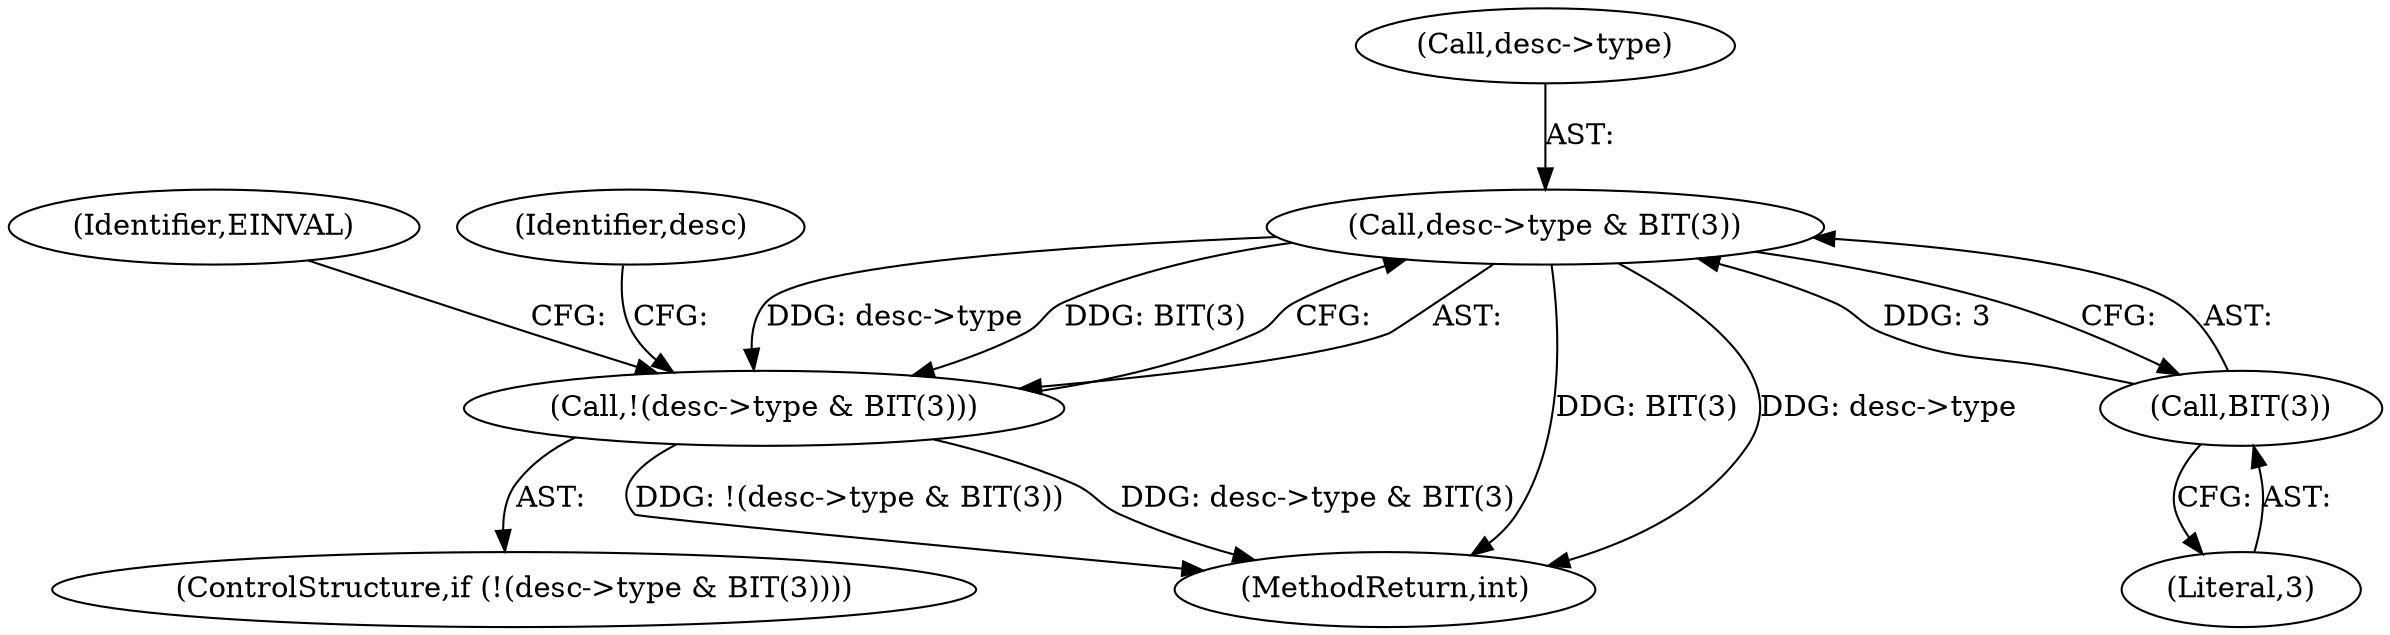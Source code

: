 digraph "1_linux_de9f869616dd95e95c00bdd6b0fcd3421e8a4323_1@pointer" {
"1000142" [label="(Call,desc->type & BIT(3))"];
"1000146" [label="(Call,BIT(3))"];
"1000141" [label="(Call,!(desc->type & BIT(3)))"];
"1000141" [label="(Call,!(desc->type & BIT(3)))"];
"1000146" [label="(Call,BIT(3))"];
"1000150" [label="(Identifier,EINVAL)"];
"1000142" [label="(Call,desc->type & BIT(3))"];
"1000143" [label="(Call,desc->type)"];
"1000140" [label="(ControlStructure,if (!(desc->type & BIT(3))))"];
"1000147" [label="(Literal,3)"];
"1000182" [label="(MethodReturn,int)"];
"1000155" [label="(Identifier,desc)"];
"1000142" -> "1000141"  [label="AST: "];
"1000142" -> "1000146"  [label="CFG: "];
"1000143" -> "1000142"  [label="AST: "];
"1000146" -> "1000142"  [label="AST: "];
"1000141" -> "1000142"  [label="CFG: "];
"1000142" -> "1000182"  [label="DDG: BIT(3)"];
"1000142" -> "1000182"  [label="DDG: desc->type"];
"1000142" -> "1000141"  [label="DDG: desc->type"];
"1000142" -> "1000141"  [label="DDG: BIT(3)"];
"1000146" -> "1000142"  [label="DDG: 3"];
"1000146" -> "1000147"  [label="CFG: "];
"1000147" -> "1000146"  [label="AST: "];
"1000141" -> "1000140"  [label="AST: "];
"1000150" -> "1000141"  [label="CFG: "];
"1000155" -> "1000141"  [label="CFG: "];
"1000141" -> "1000182"  [label="DDG: desc->type & BIT(3)"];
"1000141" -> "1000182"  [label="DDG: !(desc->type & BIT(3))"];
}
